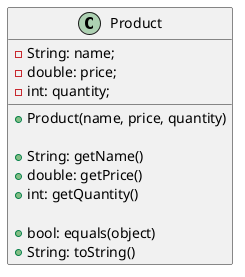 @startuml
'https://plantuml.com/class-diagram

class Product {
    -String: name;
    -double: price;
    -int: quantity;

    +Product(name, price, quantity)

    +String: getName()
    +double: getPrice()
    +int: getQuantity()

    +bool: equals(object)
    +String: toString()

}

@enduml